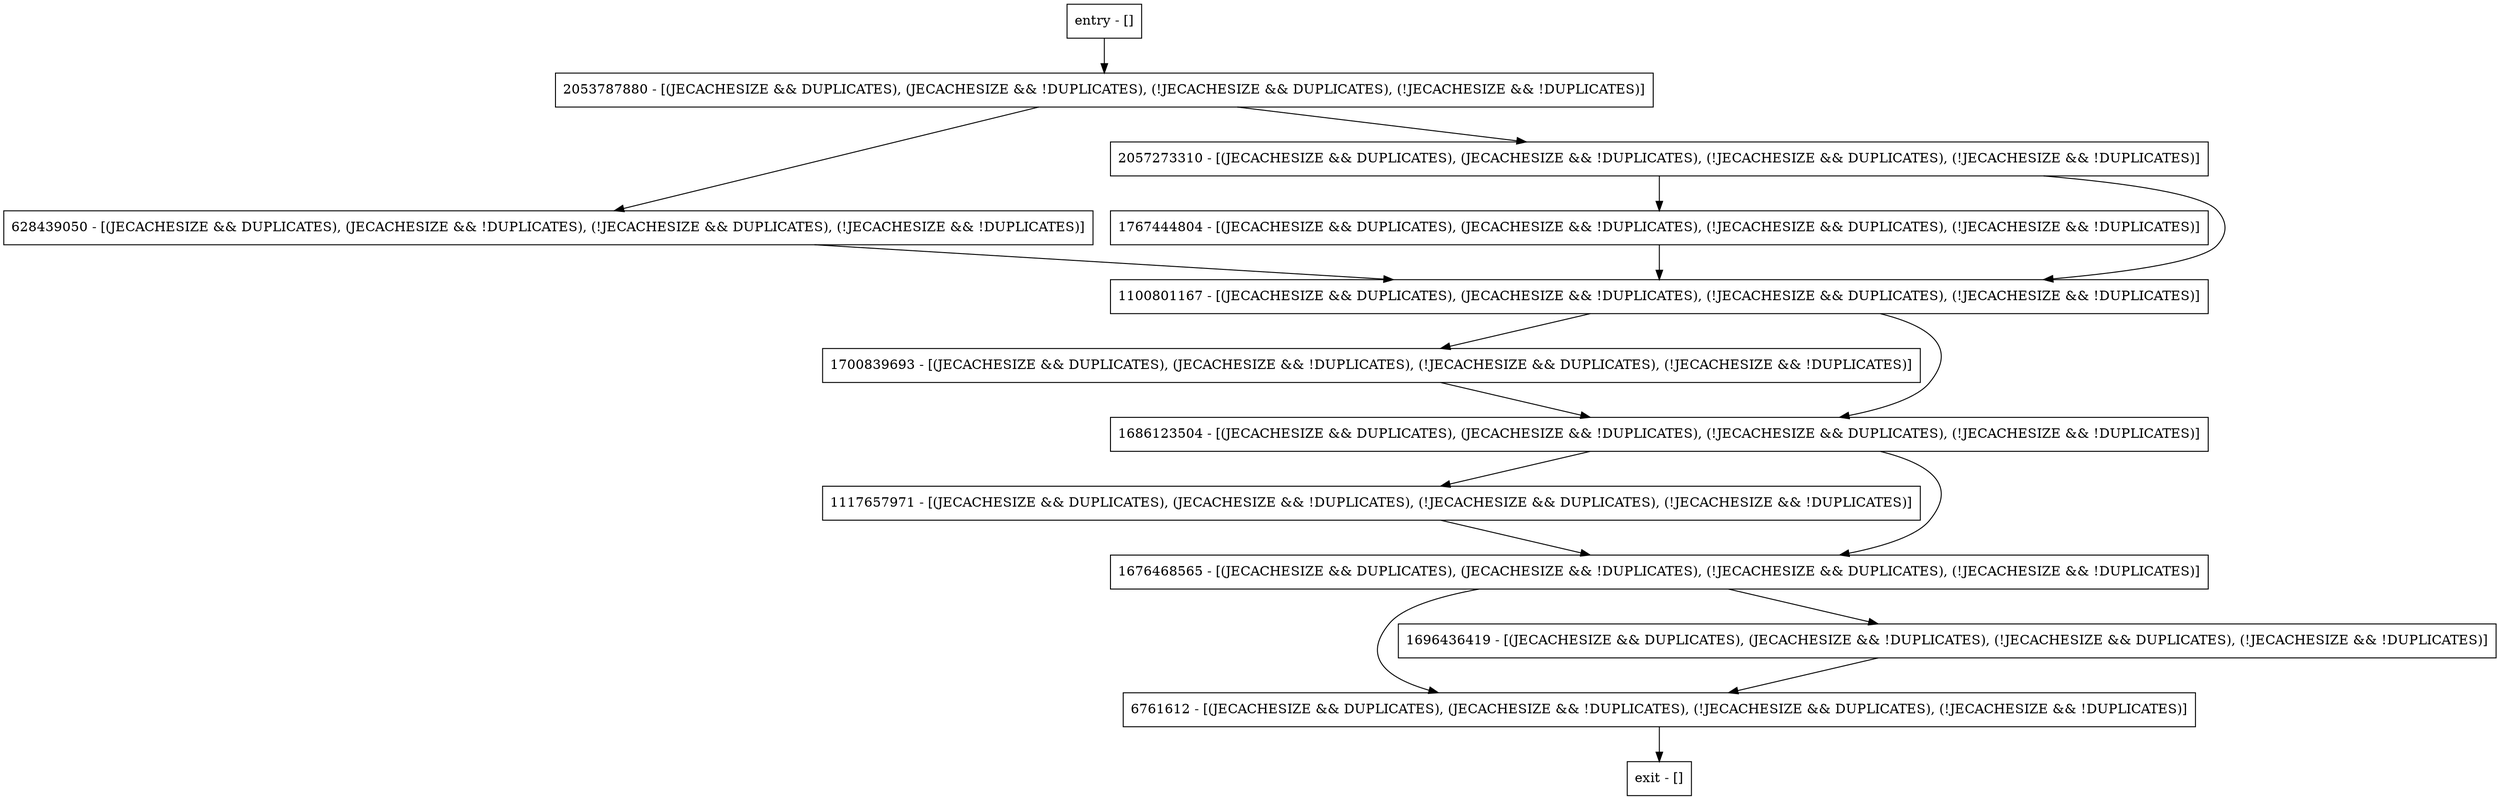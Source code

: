 digraph writeToLog {
node [shape=record];
6761612 [label="6761612 - [(JECACHESIZE && DUPLICATES), (JECACHESIZE && !DUPLICATES), (!JECACHESIZE && DUPLICATES), (!JECACHESIZE && !DUPLICATES)]"];
628439050 [label="628439050 - [(JECACHESIZE && DUPLICATES), (JECACHESIZE && !DUPLICATES), (!JECACHESIZE && DUPLICATES), (!JECACHESIZE && !DUPLICATES)]"];
1117657971 [label="1117657971 - [(JECACHESIZE && DUPLICATES), (JECACHESIZE && !DUPLICATES), (!JECACHESIZE && DUPLICATES), (!JECACHESIZE && !DUPLICATES)]"];
2053787880 [label="2053787880 - [(JECACHESIZE && DUPLICATES), (JECACHESIZE && !DUPLICATES), (!JECACHESIZE && DUPLICATES), (!JECACHESIZE && !DUPLICATES)]"];
1767444804 [label="1767444804 - [(JECACHESIZE && DUPLICATES), (JECACHESIZE && !DUPLICATES), (!JECACHESIZE && DUPLICATES), (!JECACHESIZE && !DUPLICATES)]"];
1700839693 [label="1700839693 - [(JECACHESIZE && DUPLICATES), (JECACHESIZE && !DUPLICATES), (!JECACHESIZE && DUPLICATES), (!JECACHESIZE && !DUPLICATES)]"];
1686123504 [label="1686123504 - [(JECACHESIZE && DUPLICATES), (JECACHESIZE && !DUPLICATES), (!JECACHESIZE && DUPLICATES), (!JECACHESIZE && !DUPLICATES)]"];
1100801167 [label="1100801167 - [(JECACHESIZE && DUPLICATES), (JECACHESIZE && !DUPLICATES), (!JECACHESIZE && DUPLICATES), (!JECACHESIZE && !DUPLICATES)]"];
entry [label="entry - []"];
exit [label="exit - []"];
1696436419 [label="1696436419 - [(JECACHESIZE && DUPLICATES), (JECACHESIZE && !DUPLICATES), (!JECACHESIZE && DUPLICATES), (!JECACHESIZE && !DUPLICATES)]"];
2057273310 [label="2057273310 - [(JECACHESIZE && DUPLICATES), (JECACHESIZE && !DUPLICATES), (!JECACHESIZE && DUPLICATES), (!JECACHESIZE && !DUPLICATES)]"];
1676468565 [label="1676468565 - [(JECACHESIZE && DUPLICATES), (JECACHESIZE && !DUPLICATES), (!JECACHESIZE && DUPLICATES), (!JECACHESIZE && !DUPLICATES)]"];
entry;
exit;
6761612 -> exit;
628439050 -> 1100801167;
1117657971 -> 1676468565;
2053787880 -> 628439050;
2053787880 -> 2057273310;
1767444804 -> 1100801167;
1700839693 -> 1686123504;
1686123504 -> 1117657971;
1686123504 -> 1676468565;
1100801167 -> 1700839693;
1100801167 -> 1686123504;
entry -> 2053787880;
1696436419 -> 6761612;
2057273310 -> 1767444804;
2057273310 -> 1100801167;
1676468565 -> 6761612;
1676468565 -> 1696436419;
}
